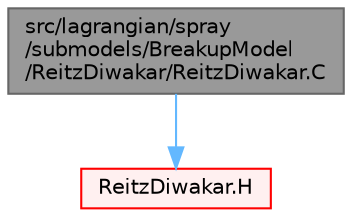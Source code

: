 digraph "src/lagrangian/spray/submodels/BreakupModel/ReitzDiwakar/ReitzDiwakar.C"
{
 // LATEX_PDF_SIZE
  bgcolor="transparent";
  edge [fontname=Helvetica,fontsize=10,labelfontname=Helvetica,labelfontsize=10];
  node [fontname=Helvetica,fontsize=10,shape=box,height=0.2,width=0.4];
  Node1 [id="Node000001",label="src/lagrangian/spray\l/submodels/BreakupModel\l/ReitzDiwakar/ReitzDiwakar.C",height=0.2,width=0.4,color="gray40", fillcolor="grey60", style="filled", fontcolor="black",tooltip=" "];
  Node1 -> Node2 [id="edge1_Node000001_Node000002",color="steelblue1",style="solid",tooltip=" "];
  Node2 [id="Node000002",label="ReitzDiwakar.H",height=0.2,width=0.4,color="red", fillcolor="#FFF0F0", style="filled",URL="$ReitzDiwakar_8H.html",tooltip=" "];
}
